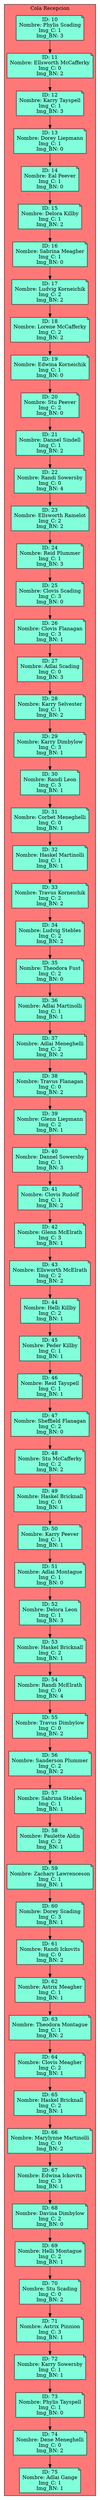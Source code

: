 digraph L {
node[shape=note fillcolor="#A181FF" style =filled]
subgraph cluster_p{
    label= " Cola Recepcion "
    bgcolor = "#FF7878"
Nodo1702940637[label="ID: 10
Nombre: Phylis Scading
Img_C: 1
Img_BN: 3",fillcolor="#81FFDA"]
Nodo2114684409[label="ID: 11
Nombre: Ellsworth McCafferky
Img_C: 0
Img_BN: 2",fillcolor="#81FFDA"]
Nodo154482552[label="ID: 12
Nombre: Karry Tayspell
Img_C: 1
Img_BN: 3",fillcolor="#81FFDA"]
Nodo1781071780[label="ID: 13
Nombre: Dorey Liepmann
Img_C: 1
Img_BN: 0",fillcolor="#81FFDA"]
Nodo24119573[label="ID: 14
Nombre: Eal Peever
Img_C: 1
Img_BN: 0",fillcolor="#81FFDA"]
Nodo568221876[label="ID: 15
Nombre: Delora Killby
Img_C: 1
Img_BN: 2",fillcolor="#81FFDA"]
Nodo820914198[label="ID: 16
Nombre: Sabrina Meagher
Img_C: 1
Img_BN: 0",fillcolor="#81FFDA"]
Nodo836220863[label="ID: 17
Nombre: Ludvig Korneichik
Img_C: 2
Img_BN: 2",fillcolor="#81FFDA"]
Nodo1667148529[label="ID: 18
Nombre: Lorene McCafferky
Img_C: 2
Img_BN: 2",fillcolor="#81FFDA"]
Nodo501187768[label="ID: 19
Nombre: Edwina Korneichik
Img_C: 1
Img_BN: 0",fillcolor="#81FFDA"]
Nodo288994035[label="ID: 20
Nombre: Stu Peever
Img_C: 2
Img_BN: 0",fillcolor="#81FFDA"]
Nodo128359175[label="ID: 21
Nombre: Dannel Sindell
Img_C: 1
Img_BN: 2",fillcolor="#81FFDA"]
Nodo1058634310[label="ID: 22
Nombre: Randi Sowersby
Img_C: 0
Img_BN: 4",fillcolor="#81FFDA"]
Nodo1353070773[label="ID: 23
Nombre: Ellsworth Ramelot
Img_C: 2
Img_BN: 2",fillcolor="#81FFDA"]
Nodo1822971466[label="ID: 24
Nombre: Reid Plummer
Img_C: 1
Img_BN: 3",fillcolor="#81FFDA"]
Nodo1354003114[label="ID: 25
Nombre: Clovis Scading
Img_C: 3
Img_BN: 0",fillcolor="#81FFDA"]
Nodo825658265[label="ID: 26
Nombre: Clovis Flanagan
Img_C: 3
Img_BN: 1",fillcolor="#81FFDA"]
Nodo957465255[label="ID: 27
Nombre: Adlai Scading
Img_C: 0
Img_BN: 3",fillcolor="#81FFDA"]
Nodo1336735375[label="ID: 28
Nombre: Karry Selvester
Img_C: 1
Img_BN: 2",fillcolor="#81FFDA"]
Nodo1984990929[label="ID: 29
Nombre: Karry Dimbylow
Img_C: 3
Img_BN: 1",fillcolor="#81FFDA"]
Nodo1105423942[label="ID: 30
Nombre: Randi Leon
Img_C: 3
Img_BN: 1",fillcolor="#81FFDA"]
Nodo961712517[label="ID: 31
Nombre: Corbet Meneghelli
Img_C: 0
Img_BN: 1",fillcolor="#81FFDA"]
Nodo1637290981[label="ID: 32
Nombre: Haskel Martinolli
Img_C: 1
Img_BN: 1",fillcolor="#81FFDA"]
Nodo1888442711[label="ID: 33
Nombre: Travus Korneichik
Img_C: 2
Img_BN: 2",fillcolor="#81FFDA"]
Nodo1998767043[label="ID: 34
Nombre: Ludvig Stebles
Img_C: 2
Img_BN: 2",fillcolor="#81FFDA"]
Nodo787738361[label="ID: 35
Nombre: Theodora Fust
Img_C: 2
Img_BN: 0",fillcolor="#81FFDA"]
Nodo607932305[label="ID: 36
Nombre: Adlai Martinolli
Img_C: 1
Img_BN: 1",fillcolor="#81FFDA"]
Nodo1357563986[label="ID: 37
Nombre: Adlai Meneghelli
Img_C: 2
Img_BN: 2",fillcolor="#81FFDA"]
Nodo384587033[label="ID: 38
Nombre: Travus Flanagan
Img_C: 0
Img_BN: 2",fillcolor="#81FFDA"]
Nodo49752459[label="ID: 39
Nombre: Glenn Liepmann
Img_C: 2
Img_BN: 1",fillcolor="#81FFDA"]
Nodo1905485420[label="ID: 40
Nombre: Dannel Sowersby
Img_C: 1
Img_BN: 3",fillcolor="#81FFDA"]
Nodo551479935[label="ID: 41
Nombre: Clovis Rudolf
Img_C: 1
Img_BN: 2",fillcolor="#81FFDA"]
Nodo501107890[label="ID: 42
Nombre: Glenn McElrath
Img_C: 3
Img_BN: 1",fillcolor="#81FFDA"]
Nodo1438098656[label="ID: 43
Nombre: Ellsworth McElrath
Img_C: 2
Img_BN: 2",fillcolor="#81FFDA"]
Nodo1594199808[label="ID: 44
Nombre: Helli Killby
Img_C: 2
Img_BN: 1",fillcolor="#81FFDA"]
Nodo422396878[label="ID: 45
Nombre: Peder Killby
Img_C: 1
Img_BN: 1",fillcolor="#81FFDA"]
Nodo452805835[label="ID: 46
Nombre: Reid Tayspell
Img_C: 1
Img_BN: 1",fillcolor="#81FFDA"]
Nodo1769190683[label="ID: 47
Nombre: Sheffield Flanagan
Img_C: 2
Img_BN: 0",fillcolor="#81FFDA"]
Nodo447981768[label="ID: 48
Nombre: Stu McCafferky
Img_C: 2
Img_BN: 2",fillcolor="#81FFDA"]
Nodo2036127838[label="ID: 49
Nombre: Haskel Bricknall
Img_C: 0
Img_BN: 1",fillcolor="#81FFDA"]
Nodo1509791656[label="ID: 50
Nombre: Karry Peever
Img_C: 1
Img_BN: 1",fillcolor="#81FFDA"]
Nodo230643635[label="ID: 51
Nombre: Adlai Montague
Img_C: 1
Img_BN: 0",fillcolor="#81FFDA"]
Nodo944427387[label="ID: 52
Nombre: Delora Leon
Img_C: 1
Img_BN: 3",fillcolor="#81FFDA"]
Nodo496729294[label="ID: 53
Nombre: Haskel Bricknall
Img_C: 2
Img_BN: 1",fillcolor="#81FFDA"]
Nodo1302227152[label="ID: 54
Nombre: Randi McElrath
Img_C: 0
Img_BN: 4",fillcolor="#81FFDA"]
Nodo1122606666[label="ID: 55
Nombre: Travus Dimbylow
Img_C: 0
Img_BN: 2",fillcolor="#81FFDA"]
Nodo1390869998[label="ID: 56
Nombre: Sanderson Plummer
Img_C: 2
Img_BN: 2",fillcolor="#81FFDA"]
Nodo1645547422[label="ID: 57
Nombre: Sabrina Stebles
Img_C: 1
Img_BN: 1",fillcolor="#81FFDA"]
Nodo440737101[label="ID: 58
Nombre: Paulette Aldin
Img_C: 2
Img_BN: 1",fillcolor="#81FFDA"]
Nodo1608297024[label="ID: 59
Nombre: Zachary Lawrenceson
Img_C: 1
Img_BN: 1",fillcolor="#81FFDA"]
Nodo1904253191[label="ID: 60
Nombre: Dorey Scading
Img_C: 3
Img_BN: 1",fillcolor="#81FFDA"]
Nodo22600334[label="ID: 61
Nombre: Randi Ickovits
Img_C: 0
Img_BN: 2",fillcolor="#81FFDA"]
Nodo1002021887[label="ID: 62
Nombre: Astrix Meagher
Img_C: 1
Img_BN: 1",fillcolor="#81FFDA"]
Nodo1525919705[label="ID: 63
Nombre: Theodora Montague
Img_C: 1
Img_BN: 2",fillcolor="#81FFDA"]
Nodo842741472[label="ID: 64
Nombre: Clovis Meagher
Img_C: 2
Img_BN: 1",fillcolor="#81FFDA"]
Nodo1766505436[label="ID: 65
Nombre: Haskel Bricknall
Img_C: 2
Img_BN: 1",fillcolor="#81FFDA"]
Nodo771775563[label="ID: 66
Nombre: Marylynne Martinolli
Img_C: 0
Img_BN: 2",fillcolor="#81FFDA"]
Nodo1164440413[label="ID: 67
Nombre: Edwina Ickovits
Img_C: 3
Img_BN: 1",fillcolor="#81FFDA"]
Nodo1327006586[label="ID: 68
Nombre: Davina Dimbylow
Img_C: 2
Img_BN: 0",fillcolor="#81FFDA"]
Nodo899644639[label="ID: 69
Nombre: Helli Montague
Img_C: 2
Img_BN: 1",fillcolor="#81FFDA"]
Nodo1337335626[label="ID: 70
Nombre: Stu Scading
Img_C: 0
Img_BN: 2",fillcolor="#81FFDA"]
Nodo1336996537[label="ID: 71
Nombre: Astrix Pinnion
Img_C: 3
Img_BN: 1",fillcolor="#81FFDA"]
Nodo2073707154[label="ID: 72
Nombre: Karry Sowersby
Img_C: 1
Img_BN: 1",fillcolor="#81FFDA"]
Nodo1287934450[label="ID: 73
Nombre: Phylis Tayspell
Img_C: 1
Img_BN: 0",fillcolor="#81FFDA"]
Nodo6519275[label="ID: 74
Nombre: Dene Meneghelli
Img_C: 0
Img_BN: 2",fillcolor="#81FFDA"]
Nodo692331943[label="ID: 75
Nombre: Adlai Gange
Img_C: 1
Img_BN: 1",fillcolor="#81FFDA"]
Nodo1702940637 -> Nodo2114684409
Nodo2114684409 -> Nodo154482552
Nodo154482552 -> Nodo1781071780
Nodo1781071780 -> Nodo24119573
Nodo24119573 -> Nodo568221876
Nodo568221876 -> Nodo820914198
Nodo820914198 -> Nodo836220863
Nodo836220863 -> Nodo1667148529
Nodo1667148529 -> Nodo501187768
Nodo501187768 -> Nodo288994035
Nodo288994035 -> Nodo128359175
Nodo128359175 -> Nodo1058634310
Nodo1058634310 -> Nodo1353070773
Nodo1353070773 -> Nodo1822971466
Nodo1822971466 -> Nodo1354003114
Nodo1354003114 -> Nodo825658265
Nodo825658265 -> Nodo957465255
Nodo957465255 -> Nodo1336735375
Nodo1336735375 -> Nodo1984990929
Nodo1984990929 -> Nodo1105423942
Nodo1105423942 -> Nodo961712517
Nodo961712517 -> Nodo1637290981
Nodo1637290981 -> Nodo1888442711
Nodo1888442711 -> Nodo1998767043
Nodo1998767043 -> Nodo787738361
Nodo787738361 -> Nodo607932305
Nodo607932305 -> Nodo1357563986
Nodo1357563986 -> Nodo384587033
Nodo384587033 -> Nodo49752459
Nodo49752459 -> Nodo1905485420
Nodo1905485420 -> Nodo551479935
Nodo551479935 -> Nodo501107890
Nodo501107890 -> Nodo1438098656
Nodo1438098656 -> Nodo1594199808
Nodo1594199808 -> Nodo422396878
Nodo422396878 -> Nodo452805835
Nodo452805835 -> Nodo1769190683
Nodo1769190683 -> Nodo447981768
Nodo447981768 -> Nodo2036127838
Nodo2036127838 -> Nodo1509791656
Nodo1509791656 -> Nodo230643635
Nodo230643635 -> Nodo944427387
Nodo944427387 -> Nodo496729294
Nodo496729294 -> Nodo1302227152
Nodo1302227152 -> Nodo1122606666
Nodo1122606666 -> Nodo1390869998
Nodo1390869998 -> Nodo1645547422
Nodo1645547422 -> Nodo440737101
Nodo440737101 -> Nodo1608297024
Nodo1608297024 -> Nodo1904253191
Nodo1904253191 -> Nodo22600334
Nodo22600334 -> Nodo1002021887
Nodo1002021887 -> Nodo1525919705
Nodo1525919705 -> Nodo842741472
Nodo842741472 -> Nodo1766505436
Nodo1766505436 -> Nodo771775563
Nodo771775563 -> Nodo1164440413
Nodo1164440413 -> Nodo1327006586
Nodo1327006586 -> Nodo899644639
Nodo899644639 -> Nodo1337335626
Nodo1337335626 -> Nodo1336996537
Nodo1336996537 -> Nodo2073707154
Nodo2073707154 -> Nodo1287934450
Nodo1287934450 -> Nodo6519275
Nodo6519275 -> Nodo692331943
}}